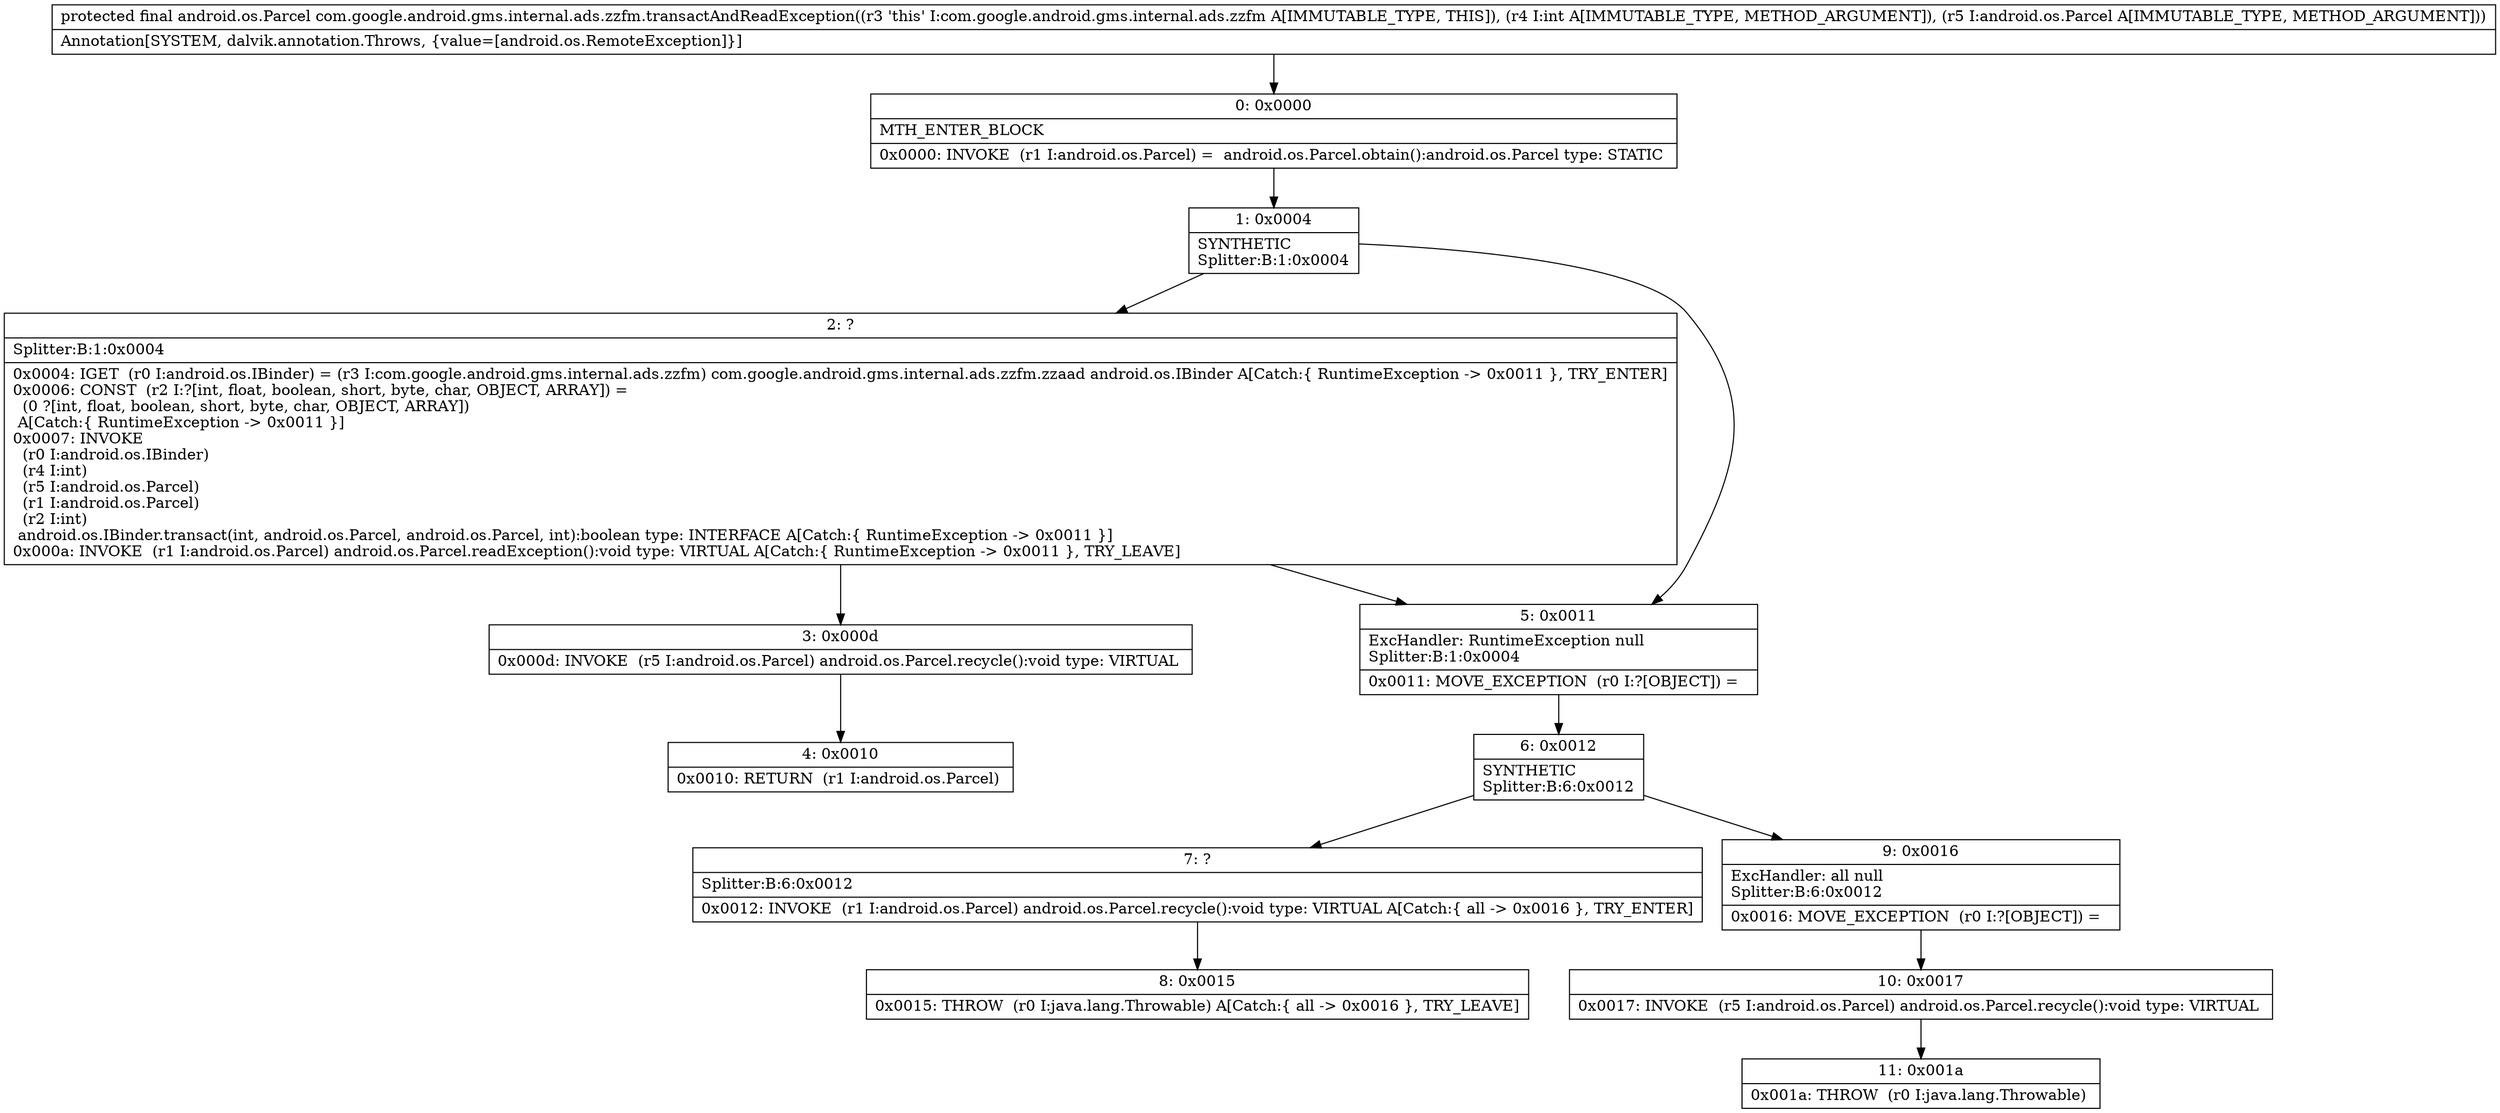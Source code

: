 digraph "CFG forcom.google.android.gms.internal.ads.zzfm.transactAndReadException(ILandroid\/os\/Parcel;)Landroid\/os\/Parcel;" {
Node_0 [shape=record,label="{0\:\ 0x0000|MTH_ENTER_BLOCK\l|0x0000: INVOKE  (r1 I:android.os.Parcel) =  android.os.Parcel.obtain():android.os.Parcel type: STATIC \l}"];
Node_1 [shape=record,label="{1\:\ 0x0004|SYNTHETIC\lSplitter:B:1:0x0004\l}"];
Node_2 [shape=record,label="{2\:\ ?|Splitter:B:1:0x0004\l|0x0004: IGET  (r0 I:android.os.IBinder) = (r3 I:com.google.android.gms.internal.ads.zzfm) com.google.android.gms.internal.ads.zzfm.zzaad android.os.IBinder A[Catch:\{ RuntimeException \-\> 0x0011 \}, TRY_ENTER]\l0x0006: CONST  (r2 I:?[int, float, boolean, short, byte, char, OBJECT, ARRAY]) = \l  (0 ?[int, float, boolean, short, byte, char, OBJECT, ARRAY])\l A[Catch:\{ RuntimeException \-\> 0x0011 \}]\l0x0007: INVOKE  \l  (r0 I:android.os.IBinder)\l  (r4 I:int)\l  (r5 I:android.os.Parcel)\l  (r1 I:android.os.Parcel)\l  (r2 I:int)\l android.os.IBinder.transact(int, android.os.Parcel, android.os.Parcel, int):boolean type: INTERFACE A[Catch:\{ RuntimeException \-\> 0x0011 \}]\l0x000a: INVOKE  (r1 I:android.os.Parcel) android.os.Parcel.readException():void type: VIRTUAL A[Catch:\{ RuntimeException \-\> 0x0011 \}, TRY_LEAVE]\l}"];
Node_3 [shape=record,label="{3\:\ 0x000d|0x000d: INVOKE  (r5 I:android.os.Parcel) android.os.Parcel.recycle():void type: VIRTUAL \l}"];
Node_4 [shape=record,label="{4\:\ 0x0010|0x0010: RETURN  (r1 I:android.os.Parcel) \l}"];
Node_5 [shape=record,label="{5\:\ 0x0011|ExcHandler: RuntimeException null\lSplitter:B:1:0x0004\l|0x0011: MOVE_EXCEPTION  (r0 I:?[OBJECT]) =  \l}"];
Node_6 [shape=record,label="{6\:\ 0x0012|SYNTHETIC\lSplitter:B:6:0x0012\l}"];
Node_7 [shape=record,label="{7\:\ ?|Splitter:B:6:0x0012\l|0x0012: INVOKE  (r1 I:android.os.Parcel) android.os.Parcel.recycle():void type: VIRTUAL A[Catch:\{ all \-\> 0x0016 \}, TRY_ENTER]\l}"];
Node_8 [shape=record,label="{8\:\ 0x0015|0x0015: THROW  (r0 I:java.lang.Throwable) A[Catch:\{ all \-\> 0x0016 \}, TRY_LEAVE]\l}"];
Node_9 [shape=record,label="{9\:\ 0x0016|ExcHandler: all null\lSplitter:B:6:0x0012\l|0x0016: MOVE_EXCEPTION  (r0 I:?[OBJECT]) =  \l}"];
Node_10 [shape=record,label="{10\:\ 0x0017|0x0017: INVOKE  (r5 I:android.os.Parcel) android.os.Parcel.recycle():void type: VIRTUAL \l}"];
Node_11 [shape=record,label="{11\:\ 0x001a|0x001a: THROW  (r0 I:java.lang.Throwable) \l}"];
MethodNode[shape=record,label="{protected final android.os.Parcel com.google.android.gms.internal.ads.zzfm.transactAndReadException((r3 'this' I:com.google.android.gms.internal.ads.zzfm A[IMMUTABLE_TYPE, THIS]), (r4 I:int A[IMMUTABLE_TYPE, METHOD_ARGUMENT]), (r5 I:android.os.Parcel A[IMMUTABLE_TYPE, METHOD_ARGUMENT]))  | Annotation[SYSTEM, dalvik.annotation.Throws, \{value=[android.os.RemoteException]\}]\l}"];
MethodNode -> Node_0;
Node_0 -> Node_1;
Node_1 -> Node_2;
Node_1 -> Node_5;
Node_2 -> Node_3;
Node_2 -> Node_5;
Node_3 -> Node_4;
Node_5 -> Node_6;
Node_6 -> Node_7;
Node_6 -> Node_9;
Node_7 -> Node_8;
Node_9 -> Node_10;
Node_10 -> Node_11;
}

